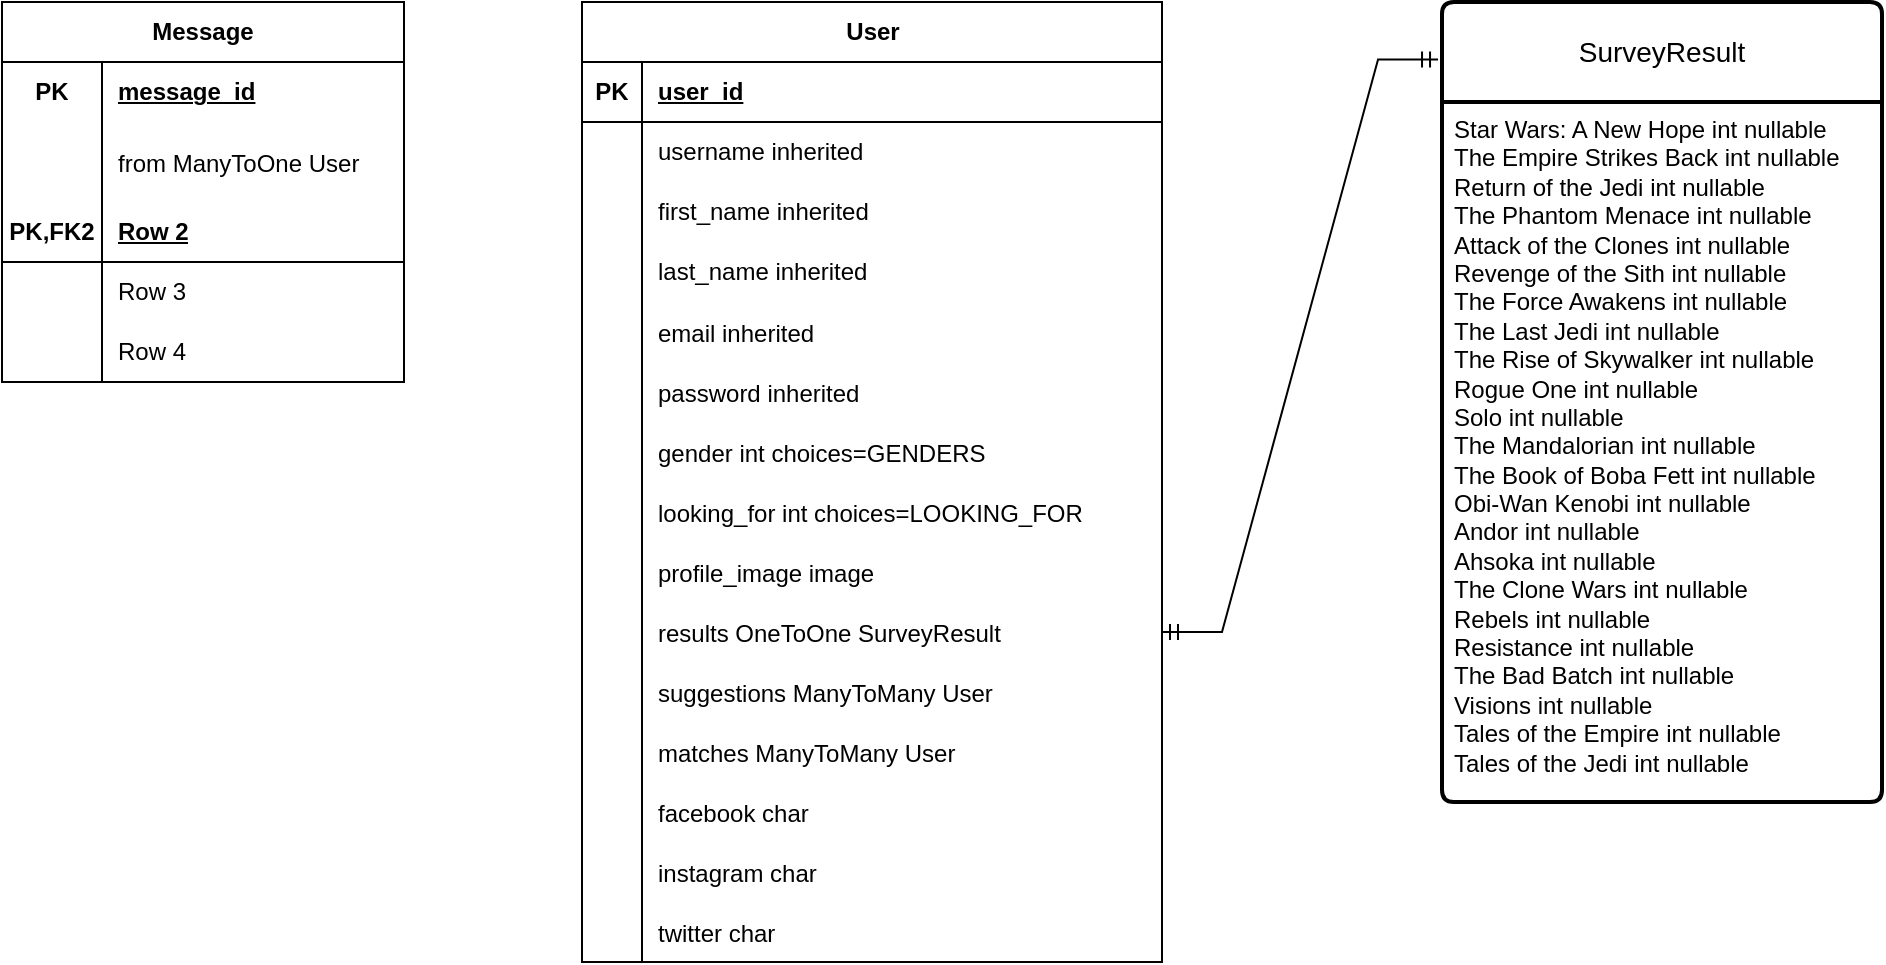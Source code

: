<mxfile version="24.4.6" type="github">
  <diagram name="Page-1" id="7M-i5MnYyh6JKaDzocyO">
    <mxGraphModel dx="1341" dy="230" grid="1" gridSize="10" guides="1" tooltips="1" connect="1" arrows="1" fold="1" page="1" pageScale="1" pageWidth="850" pageHeight="1100" math="0" shadow="0">
      <root>
        <mxCell id="0" />
        <mxCell id="1" parent="0" />
        <mxCell id="abeJFfH322CnHRvHTo6n-6" value="User" style="shape=table;startSize=30;container=1;collapsible=1;childLayout=tableLayout;fixedRows=1;rowLines=0;fontStyle=1;align=center;resizeLast=1;html=1;" vertex="1" parent="1">
          <mxGeometry x="-40" y="10" width="290" height="480" as="geometry" />
        </mxCell>
        <mxCell id="abeJFfH322CnHRvHTo6n-7" value="" style="shape=tableRow;horizontal=0;startSize=0;swimlaneHead=0;swimlaneBody=0;fillColor=none;collapsible=0;dropTarget=0;points=[[0,0.5],[1,0.5]];portConstraint=eastwest;top=0;left=0;right=0;bottom=1;" vertex="1" parent="abeJFfH322CnHRvHTo6n-6">
          <mxGeometry y="30" width="290" height="30" as="geometry" />
        </mxCell>
        <mxCell id="abeJFfH322CnHRvHTo6n-8" value="PK" style="shape=partialRectangle;connectable=0;fillColor=none;top=0;left=0;bottom=0;right=0;fontStyle=1;overflow=hidden;whiteSpace=wrap;html=1;" vertex="1" parent="abeJFfH322CnHRvHTo6n-7">
          <mxGeometry width="30" height="30" as="geometry">
            <mxRectangle width="30" height="30" as="alternateBounds" />
          </mxGeometry>
        </mxCell>
        <mxCell id="abeJFfH322CnHRvHTo6n-9" value="user_id" style="shape=partialRectangle;connectable=0;fillColor=none;top=0;left=0;bottom=0;right=0;align=left;spacingLeft=6;fontStyle=5;overflow=hidden;whiteSpace=wrap;html=1;" vertex="1" parent="abeJFfH322CnHRvHTo6n-7">
          <mxGeometry x="30" width="260" height="30" as="geometry">
            <mxRectangle width="260" height="30" as="alternateBounds" />
          </mxGeometry>
        </mxCell>
        <mxCell id="abeJFfH322CnHRvHTo6n-10" value="" style="shape=tableRow;horizontal=0;startSize=0;swimlaneHead=0;swimlaneBody=0;fillColor=none;collapsible=0;dropTarget=0;points=[[0,0.5],[1,0.5]];portConstraint=eastwest;top=0;left=0;right=0;bottom=0;" vertex="1" parent="abeJFfH322CnHRvHTo6n-6">
          <mxGeometry y="60" width="290" height="30" as="geometry" />
        </mxCell>
        <mxCell id="abeJFfH322CnHRvHTo6n-11" value="" style="shape=partialRectangle;connectable=0;fillColor=none;top=0;left=0;bottom=0;right=0;editable=1;overflow=hidden;whiteSpace=wrap;html=1;" vertex="1" parent="abeJFfH322CnHRvHTo6n-10">
          <mxGeometry width="30" height="30" as="geometry">
            <mxRectangle width="30" height="30" as="alternateBounds" />
          </mxGeometry>
        </mxCell>
        <mxCell id="abeJFfH322CnHRvHTo6n-12" value="&lt;div&gt;username inherited&lt;/div&gt;" style="shape=partialRectangle;connectable=0;fillColor=none;top=0;left=0;bottom=0;right=0;align=left;spacingLeft=6;overflow=hidden;whiteSpace=wrap;html=1;" vertex="1" parent="abeJFfH322CnHRvHTo6n-10">
          <mxGeometry x="30" width="260" height="30" as="geometry">
            <mxRectangle width="260" height="30" as="alternateBounds" />
          </mxGeometry>
        </mxCell>
        <mxCell id="abeJFfH322CnHRvHTo6n-13" value="" style="shape=tableRow;horizontal=0;startSize=0;swimlaneHead=0;swimlaneBody=0;fillColor=none;collapsible=0;dropTarget=0;points=[[0,0.5],[1,0.5]];portConstraint=eastwest;top=0;left=0;right=0;bottom=0;" vertex="1" parent="abeJFfH322CnHRvHTo6n-6">
          <mxGeometry y="90" width="290" height="30" as="geometry" />
        </mxCell>
        <mxCell id="abeJFfH322CnHRvHTo6n-14" value="" style="shape=partialRectangle;connectable=0;fillColor=none;top=0;left=0;bottom=0;right=0;editable=1;overflow=hidden;whiteSpace=wrap;html=1;" vertex="1" parent="abeJFfH322CnHRvHTo6n-13">
          <mxGeometry width="30" height="30" as="geometry">
            <mxRectangle width="30" height="30" as="alternateBounds" />
          </mxGeometry>
        </mxCell>
        <mxCell id="abeJFfH322CnHRvHTo6n-15" value="first_name inherited" style="shape=partialRectangle;connectable=0;fillColor=none;top=0;left=0;bottom=0;right=0;align=left;spacingLeft=6;overflow=hidden;whiteSpace=wrap;html=1;" vertex="1" parent="abeJFfH322CnHRvHTo6n-13">
          <mxGeometry x="30" width="260" height="30" as="geometry">
            <mxRectangle width="260" height="30" as="alternateBounds" />
          </mxGeometry>
        </mxCell>
        <mxCell id="abeJFfH322CnHRvHTo6n-16" value="" style="shape=tableRow;horizontal=0;startSize=0;swimlaneHead=0;swimlaneBody=0;fillColor=none;collapsible=0;dropTarget=0;points=[[0,0.5],[1,0.5]];portConstraint=eastwest;top=0;left=0;right=0;bottom=0;" vertex="1" parent="abeJFfH322CnHRvHTo6n-6">
          <mxGeometry y="120" width="290" height="30" as="geometry" />
        </mxCell>
        <mxCell id="abeJFfH322CnHRvHTo6n-17" value="" style="shape=partialRectangle;connectable=0;fillColor=none;top=0;left=0;bottom=0;right=0;editable=1;overflow=hidden;whiteSpace=wrap;html=1;" vertex="1" parent="abeJFfH322CnHRvHTo6n-16">
          <mxGeometry width="30" height="30" as="geometry">
            <mxRectangle width="30" height="30" as="alternateBounds" />
          </mxGeometry>
        </mxCell>
        <mxCell id="abeJFfH322CnHRvHTo6n-18" value="last_name inherited" style="shape=partialRectangle;connectable=0;fillColor=none;top=0;left=0;bottom=0;right=0;align=left;spacingLeft=6;overflow=hidden;whiteSpace=wrap;html=1;" vertex="1" parent="abeJFfH322CnHRvHTo6n-16">
          <mxGeometry x="30" width="260" height="30" as="geometry">
            <mxRectangle width="260" height="30" as="alternateBounds" />
          </mxGeometry>
        </mxCell>
        <mxCell id="abeJFfH322CnHRvHTo6n-23" value="" style="shape=tableRow;horizontal=0;startSize=0;swimlaneHead=0;swimlaneBody=0;fillColor=none;collapsible=0;dropTarget=0;points=[[0,0.5],[1,0.5]];portConstraint=eastwest;top=0;left=0;right=0;bottom=0;" vertex="1" parent="abeJFfH322CnHRvHTo6n-6">
          <mxGeometry y="150" width="290" height="30" as="geometry" />
        </mxCell>
        <mxCell id="abeJFfH322CnHRvHTo6n-24" value="" style="shape=partialRectangle;connectable=0;fillColor=none;top=0;left=0;bottom=0;right=0;editable=1;overflow=hidden;" vertex="1" parent="abeJFfH322CnHRvHTo6n-23">
          <mxGeometry width="30" height="30" as="geometry">
            <mxRectangle width="30" height="30" as="alternateBounds" />
          </mxGeometry>
        </mxCell>
        <mxCell id="abeJFfH322CnHRvHTo6n-25" value="email inherited" style="shape=partialRectangle;connectable=0;fillColor=none;top=0;left=0;bottom=0;right=0;align=left;spacingLeft=6;overflow=hidden;" vertex="1" parent="abeJFfH322CnHRvHTo6n-23">
          <mxGeometry x="30" width="260" height="30" as="geometry">
            <mxRectangle width="260" height="30" as="alternateBounds" />
          </mxGeometry>
        </mxCell>
        <mxCell id="abeJFfH322CnHRvHTo6n-26" value="" style="shape=tableRow;horizontal=0;startSize=0;swimlaneHead=0;swimlaneBody=0;fillColor=none;collapsible=0;dropTarget=0;points=[[0,0.5],[1,0.5]];portConstraint=eastwest;top=0;left=0;right=0;bottom=0;" vertex="1" parent="abeJFfH322CnHRvHTo6n-6">
          <mxGeometry y="180" width="290" height="30" as="geometry" />
        </mxCell>
        <mxCell id="abeJFfH322CnHRvHTo6n-27" value="" style="shape=partialRectangle;connectable=0;fillColor=none;top=0;left=0;bottom=0;right=0;editable=1;overflow=hidden;" vertex="1" parent="abeJFfH322CnHRvHTo6n-26">
          <mxGeometry width="30" height="30" as="geometry">
            <mxRectangle width="30" height="30" as="alternateBounds" />
          </mxGeometry>
        </mxCell>
        <mxCell id="abeJFfH322CnHRvHTo6n-28" value="password inherited" style="shape=partialRectangle;connectable=0;fillColor=none;top=0;left=0;bottom=0;right=0;align=left;spacingLeft=6;overflow=hidden;" vertex="1" parent="abeJFfH322CnHRvHTo6n-26">
          <mxGeometry x="30" width="260" height="30" as="geometry">
            <mxRectangle width="260" height="30" as="alternateBounds" />
          </mxGeometry>
        </mxCell>
        <mxCell id="abeJFfH322CnHRvHTo6n-29" value="" style="shape=tableRow;horizontal=0;startSize=0;swimlaneHead=0;swimlaneBody=0;fillColor=none;collapsible=0;dropTarget=0;points=[[0,0.5],[1,0.5]];portConstraint=eastwest;top=0;left=0;right=0;bottom=0;" vertex="1" parent="abeJFfH322CnHRvHTo6n-6">
          <mxGeometry y="210" width="290" height="30" as="geometry" />
        </mxCell>
        <mxCell id="abeJFfH322CnHRvHTo6n-30" value="" style="shape=partialRectangle;connectable=0;fillColor=none;top=0;left=0;bottom=0;right=0;editable=1;overflow=hidden;" vertex="1" parent="abeJFfH322CnHRvHTo6n-29">
          <mxGeometry width="30" height="30" as="geometry">
            <mxRectangle width="30" height="30" as="alternateBounds" />
          </mxGeometry>
        </mxCell>
        <mxCell id="abeJFfH322CnHRvHTo6n-31" value="gender int choices=GENDERS" style="shape=partialRectangle;connectable=0;fillColor=none;top=0;left=0;bottom=0;right=0;align=left;spacingLeft=6;overflow=hidden;" vertex="1" parent="abeJFfH322CnHRvHTo6n-29">
          <mxGeometry x="30" width="260" height="30" as="geometry">
            <mxRectangle width="260" height="30" as="alternateBounds" />
          </mxGeometry>
        </mxCell>
        <mxCell id="abeJFfH322CnHRvHTo6n-32" value="" style="shape=tableRow;horizontal=0;startSize=0;swimlaneHead=0;swimlaneBody=0;fillColor=none;collapsible=0;dropTarget=0;points=[[0,0.5],[1,0.5]];portConstraint=eastwest;top=0;left=0;right=0;bottom=0;" vertex="1" parent="abeJFfH322CnHRvHTo6n-6">
          <mxGeometry y="240" width="290" height="30" as="geometry" />
        </mxCell>
        <mxCell id="abeJFfH322CnHRvHTo6n-33" value="" style="shape=partialRectangle;connectable=0;fillColor=none;top=0;left=0;bottom=0;right=0;editable=1;overflow=hidden;" vertex="1" parent="abeJFfH322CnHRvHTo6n-32">
          <mxGeometry width="30" height="30" as="geometry">
            <mxRectangle width="30" height="30" as="alternateBounds" />
          </mxGeometry>
        </mxCell>
        <mxCell id="abeJFfH322CnHRvHTo6n-34" value="looking_for int choices=LOOKING_FOR" style="shape=partialRectangle;connectable=0;fillColor=none;top=0;left=0;bottom=0;right=0;align=left;spacingLeft=6;overflow=hidden;" vertex="1" parent="abeJFfH322CnHRvHTo6n-32">
          <mxGeometry x="30" width="260" height="30" as="geometry">
            <mxRectangle width="260" height="30" as="alternateBounds" />
          </mxGeometry>
        </mxCell>
        <mxCell id="abeJFfH322CnHRvHTo6n-36" value="" style="shape=tableRow;horizontal=0;startSize=0;swimlaneHead=0;swimlaneBody=0;fillColor=none;collapsible=0;dropTarget=0;points=[[0,0.5],[1,0.5]];portConstraint=eastwest;top=0;left=0;right=0;bottom=0;" vertex="1" parent="abeJFfH322CnHRvHTo6n-6">
          <mxGeometry y="270" width="290" height="30" as="geometry" />
        </mxCell>
        <mxCell id="abeJFfH322CnHRvHTo6n-37" value="" style="shape=partialRectangle;connectable=0;fillColor=none;top=0;left=0;bottom=0;right=0;editable=1;overflow=hidden;" vertex="1" parent="abeJFfH322CnHRvHTo6n-36">
          <mxGeometry width="30" height="30" as="geometry">
            <mxRectangle width="30" height="30" as="alternateBounds" />
          </mxGeometry>
        </mxCell>
        <mxCell id="abeJFfH322CnHRvHTo6n-38" value="profile_image image" style="shape=partialRectangle;connectable=0;fillColor=none;top=0;left=0;bottom=0;right=0;align=left;spacingLeft=6;overflow=hidden;" vertex="1" parent="abeJFfH322CnHRvHTo6n-36">
          <mxGeometry x="30" width="260" height="30" as="geometry">
            <mxRectangle width="260" height="30" as="alternateBounds" />
          </mxGeometry>
        </mxCell>
        <mxCell id="abeJFfH322CnHRvHTo6n-39" value="" style="shape=tableRow;horizontal=0;startSize=0;swimlaneHead=0;swimlaneBody=0;fillColor=none;collapsible=0;dropTarget=0;points=[[0,0.5],[1,0.5]];portConstraint=eastwest;top=0;left=0;right=0;bottom=0;" vertex="1" parent="abeJFfH322CnHRvHTo6n-6">
          <mxGeometry y="300" width="290" height="30" as="geometry" />
        </mxCell>
        <mxCell id="abeJFfH322CnHRvHTo6n-40" value="" style="shape=partialRectangle;connectable=0;fillColor=none;top=0;left=0;bottom=0;right=0;editable=1;overflow=hidden;" vertex="1" parent="abeJFfH322CnHRvHTo6n-39">
          <mxGeometry width="30" height="30" as="geometry">
            <mxRectangle width="30" height="30" as="alternateBounds" />
          </mxGeometry>
        </mxCell>
        <mxCell id="abeJFfH322CnHRvHTo6n-41" value="results OneToOne SurveyResult" style="shape=partialRectangle;connectable=0;fillColor=none;top=0;left=0;bottom=0;right=0;align=left;spacingLeft=6;overflow=hidden;" vertex="1" parent="abeJFfH322CnHRvHTo6n-39">
          <mxGeometry x="30" width="260" height="30" as="geometry">
            <mxRectangle width="260" height="30" as="alternateBounds" />
          </mxGeometry>
        </mxCell>
        <mxCell id="abeJFfH322CnHRvHTo6n-43" value="" style="shape=tableRow;horizontal=0;startSize=0;swimlaneHead=0;swimlaneBody=0;fillColor=none;collapsible=0;dropTarget=0;points=[[0,0.5],[1,0.5]];portConstraint=eastwest;top=0;left=0;right=0;bottom=0;" vertex="1" parent="abeJFfH322CnHRvHTo6n-6">
          <mxGeometry y="330" width="290" height="30" as="geometry" />
        </mxCell>
        <mxCell id="abeJFfH322CnHRvHTo6n-44" value="" style="shape=partialRectangle;connectable=0;fillColor=none;top=0;left=0;bottom=0;right=0;editable=1;overflow=hidden;" vertex="1" parent="abeJFfH322CnHRvHTo6n-43">
          <mxGeometry width="30" height="30" as="geometry">
            <mxRectangle width="30" height="30" as="alternateBounds" />
          </mxGeometry>
        </mxCell>
        <mxCell id="abeJFfH322CnHRvHTo6n-45" value="suggestions ManyToMany User" style="shape=partialRectangle;connectable=0;fillColor=none;top=0;left=0;bottom=0;right=0;align=left;spacingLeft=6;overflow=hidden;" vertex="1" parent="abeJFfH322CnHRvHTo6n-43">
          <mxGeometry x="30" width="260" height="30" as="geometry">
            <mxRectangle width="260" height="30" as="alternateBounds" />
          </mxGeometry>
        </mxCell>
        <mxCell id="abeJFfH322CnHRvHTo6n-46" value="" style="shape=tableRow;horizontal=0;startSize=0;swimlaneHead=0;swimlaneBody=0;fillColor=none;collapsible=0;dropTarget=0;points=[[0,0.5],[1,0.5]];portConstraint=eastwest;top=0;left=0;right=0;bottom=0;" vertex="1" parent="abeJFfH322CnHRvHTo6n-6">
          <mxGeometry y="360" width="290" height="30" as="geometry" />
        </mxCell>
        <mxCell id="abeJFfH322CnHRvHTo6n-47" value="" style="shape=partialRectangle;connectable=0;fillColor=none;top=0;left=0;bottom=0;right=0;editable=1;overflow=hidden;" vertex="1" parent="abeJFfH322CnHRvHTo6n-46">
          <mxGeometry width="30" height="30" as="geometry">
            <mxRectangle width="30" height="30" as="alternateBounds" />
          </mxGeometry>
        </mxCell>
        <mxCell id="abeJFfH322CnHRvHTo6n-48" value="matches ManyToMany User" style="shape=partialRectangle;connectable=0;fillColor=none;top=0;left=0;bottom=0;right=0;align=left;spacingLeft=6;overflow=hidden;" vertex="1" parent="abeJFfH322CnHRvHTo6n-46">
          <mxGeometry x="30" width="260" height="30" as="geometry">
            <mxRectangle width="260" height="30" as="alternateBounds" />
          </mxGeometry>
        </mxCell>
        <mxCell id="abeJFfH322CnHRvHTo6n-49" value="" style="shape=tableRow;horizontal=0;startSize=0;swimlaneHead=0;swimlaneBody=0;fillColor=none;collapsible=0;dropTarget=0;points=[[0,0.5],[1,0.5]];portConstraint=eastwest;top=0;left=0;right=0;bottom=0;" vertex="1" parent="abeJFfH322CnHRvHTo6n-6">
          <mxGeometry y="390" width="290" height="30" as="geometry" />
        </mxCell>
        <mxCell id="abeJFfH322CnHRvHTo6n-50" value="" style="shape=partialRectangle;connectable=0;fillColor=none;top=0;left=0;bottom=0;right=0;editable=1;overflow=hidden;" vertex="1" parent="abeJFfH322CnHRvHTo6n-49">
          <mxGeometry width="30" height="30" as="geometry">
            <mxRectangle width="30" height="30" as="alternateBounds" />
          </mxGeometry>
        </mxCell>
        <mxCell id="abeJFfH322CnHRvHTo6n-51" value="facebook char" style="shape=partialRectangle;connectable=0;fillColor=none;top=0;left=0;bottom=0;right=0;align=left;spacingLeft=6;overflow=hidden;" vertex="1" parent="abeJFfH322CnHRvHTo6n-49">
          <mxGeometry x="30" width="260" height="30" as="geometry">
            <mxRectangle width="260" height="30" as="alternateBounds" />
          </mxGeometry>
        </mxCell>
        <mxCell id="abeJFfH322CnHRvHTo6n-52" value="" style="shape=tableRow;horizontal=0;startSize=0;swimlaneHead=0;swimlaneBody=0;fillColor=none;collapsible=0;dropTarget=0;points=[[0,0.5],[1,0.5]];portConstraint=eastwest;top=0;left=0;right=0;bottom=0;" vertex="1" parent="abeJFfH322CnHRvHTo6n-6">
          <mxGeometry y="420" width="290" height="30" as="geometry" />
        </mxCell>
        <mxCell id="abeJFfH322CnHRvHTo6n-53" value="" style="shape=partialRectangle;connectable=0;fillColor=none;top=0;left=0;bottom=0;right=0;editable=1;overflow=hidden;" vertex="1" parent="abeJFfH322CnHRvHTo6n-52">
          <mxGeometry width="30" height="30" as="geometry">
            <mxRectangle width="30" height="30" as="alternateBounds" />
          </mxGeometry>
        </mxCell>
        <mxCell id="abeJFfH322CnHRvHTo6n-54" value="instagram char" style="shape=partialRectangle;connectable=0;fillColor=none;top=0;left=0;bottom=0;right=0;align=left;spacingLeft=6;overflow=hidden;" vertex="1" parent="abeJFfH322CnHRvHTo6n-52">
          <mxGeometry x="30" width="260" height="30" as="geometry">
            <mxRectangle width="260" height="30" as="alternateBounds" />
          </mxGeometry>
        </mxCell>
        <mxCell id="abeJFfH322CnHRvHTo6n-55" value="" style="shape=tableRow;horizontal=0;startSize=0;swimlaneHead=0;swimlaneBody=0;fillColor=none;collapsible=0;dropTarget=0;points=[[0,0.5],[1,0.5]];portConstraint=eastwest;top=0;left=0;right=0;bottom=0;" vertex="1" parent="abeJFfH322CnHRvHTo6n-6">
          <mxGeometry y="450" width="290" height="30" as="geometry" />
        </mxCell>
        <mxCell id="abeJFfH322CnHRvHTo6n-56" value="" style="shape=partialRectangle;connectable=0;fillColor=none;top=0;left=0;bottom=0;right=0;editable=1;overflow=hidden;" vertex="1" parent="abeJFfH322CnHRvHTo6n-55">
          <mxGeometry width="30" height="30" as="geometry">
            <mxRectangle width="30" height="30" as="alternateBounds" />
          </mxGeometry>
        </mxCell>
        <mxCell id="abeJFfH322CnHRvHTo6n-57" value="twitter char" style="shape=partialRectangle;connectable=0;fillColor=none;top=0;left=0;bottom=0;right=0;align=left;spacingLeft=6;overflow=hidden;" vertex="1" parent="abeJFfH322CnHRvHTo6n-55">
          <mxGeometry x="30" width="260" height="30" as="geometry">
            <mxRectangle width="260" height="30" as="alternateBounds" />
          </mxGeometry>
        </mxCell>
        <mxCell id="abeJFfH322CnHRvHTo6n-42" value="" style="edgeStyle=entityRelationEdgeStyle;fontSize=12;html=1;endArrow=ERmandOne;startArrow=ERmandOne;rounded=0;entryX=-0.009;entryY=0.072;entryDx=0;entryDy=0;entryPerimeter=0;" edge="1" parent="1" source="abeJFfH322CnHRvHTo6n-39" target="abeJFfH322CnHRvHTo6n-63">
          <mxGeometry width="100" height="100" relative="1" as="geometry">
            <mxPoint x="-20" y="170" as="sourcePoint" />
            <mxPoint x="410" y="30" as="targetPoint" />
          </mxGeometry>
        </mxCell>
        <mxCell id="abeJFfH322CnHRvHTo6n-63" value="SurveyResult" style="swimlane;childLayout=stackLayout;horizontal=1;startSize=50;horizontalStack=0;rounded=1;fontSize=14;fontStyle=0;strokeWidth=2;resizeParent=0;resizeLast=1;shadow=0;dashed=0;align=center;arcSize=4;whiteSpace=wrap;html=1;" vertex="1" parent="1">
          <mxGeometry x="390" y="10" width="220" height="400" as="geometry" />
        </mxCell>
        <mxCell id="abeJFfH322CnHRvHTo6n-64" value="&lt;span style=&quot;text-align: center;&quot;&gt;Star Wars: A New Hope int nullable&lt;/span&gt;&lt;div&gt;&lt;span style=&quot;text-align: center;&quot;&gt;The Empire Strikes Back&lt;/span&gt;&lt;span style=&quot;text-align: center; background-color: initial;&quot;&gt;&amp;nbsp;&lt;/span&gt;&lt;span style=&quot;text-align: center; background-color: initial;&quot;&gt;int nullable&lt;/span&gt;&lt;/div&gt;&lt;div&gt;&lt;span style=&quot;text-align: center;&quot;&gt;Return of the Jedi&lt;/span&gt;&lt;span style=&quot;text-align: center; background-color: initial;&quot;&gt;&amp;nbsp;&lt;/span&gt;&lt;span style=&quot;text-align: center; background-color: initial;&quot;&gt;int nullable&lt;/span&gt;&lt;/div&gt;&lt;div&gt;&lt;span style=&quot;text-align: center;&quot;&gt;The Phantom Menace&lt;/span&gt;&lt;span style=&quot;text-align: center; background-color: initial;&quot;&gt;&amp;nbsp;&lt;/span&gt;&lt;span style=&quot;text-align: center; background-color: initial;&quot;&gt;int nullable&lt;/span&gt;&lt;/div&gt;&lt;div&gt;&lt;span style=&quot;text-align: center;&quot;&gt;Attack of the Clones&lt;/span&gt;&lt;span style=&quot;text-align: center; background-color: initial;&quot;&gt;&amp;nbsp;&lt;/span&gt;&lt;span style=&quot;text-align: center; background-color: initial;&quot;&gt;int nullable&lt;/span&gt;&lt;/div&gt;&lt;div&gt;&lt;span style=&quot;text-align: center;&quot;&gt;Revenge of the Sith&lt;/span&gt;&lt;span style=&quot;text-align: center; background-color: initial;&quot;&gt;&amp;nbsp;&lt;/span&gt;&lt;span style=&quot;text-align: center; background-color: initial;&quot;&gt;int nullable&lt;/span&gt;&lt;/div&gt;&lt;div&gt;&lt;span style=&quot;text-align: center;&quot;&gt;The Force Awakens&lt;/span&gt;&lt;span style=&quot;text-align: center; background-color: initial;&quot;&gt;&amp;nbsp;&lt;/span&gt;&lt;span style=&quot;text-align: center; background-color: initial;&quot;&gt;int nullable&lt;/span&gt;&lt;/div&gt;&lt;div&gt;&lt;span style=&quot;text-align: center;&quot;&gt;The Last Jedi&lt;/span&gt;&lt;span style=&quot;text-align: center; background-color: initial;&quot;&gt;&amp;nbsp;&lt;/span&gt;&lt;span style=&quot;text-align: center; background-color: initial;&quot;&gt;int nullable&lt;/span&gt;&lt;/div&gt;&lt;div&gt;&lt;span style=&quot;text-align: center;&quot;&gt;The Rise of Skywalker&lt;/span&gt;&lt;span style=&quot;text-align: center; background-color: initial;&quot;&gt;&amp;nbsp;&lt;/span&gt;&lt;span style=&quot;text-align: center; background-color: initial;&quot;&gt;int nullable&lt;/span&gt;&lt;/div&gt;&lt;div&gt;&lt;span style=&quot;text-align: center;&quot;&gt;Rogue One&lt;/span&gt;&lt;span style=&quot;text-align: center; background-color: initial;&quot;&gt;&amp;nbsp;&lt;/span&gt;&lt;span style=&quot;text-align: center; background-color: initial;&quot;&gt;int nullable&lt;/span&gt;&lt;/div&gt;&lt;div&gt;&lt;span style=&quot;text-align: center;&quot;&gt;Solo&lt;/span&gt;&lt;span style=&quot;text-align: center; background-color: initial;&quot;&gt;&amp;nbsp;&lt;/span&gt;&lt;span style=&quot;text-align: center; background-color: initial;&quot;&gt;int nullable&lt;/span&gt;&lt;/div&gt;&lt;div&gt;&lt;span style=&quot;text-align: center;&quot;&gt;The Mandalorian&lt;/span&gt;&lt;span style=&quot;text-align: center; background-color: initial;&quot;&gt;&amp;nbsp;&lt;/span&gt;&lt;span style=&quot;text-align: center; background-color: initial;&quot;&gt;int nullable&lt;/span&gt;&lt;/div&gt;&lt;div&gt;&lt;span style=&quot;text-align: center;&quot;&gt;The Book of Boba Fett&lt;/span&gt;&lt;span style=&quot;text-align: center; background-color: initial;&quot;&gt;&amp;nbsp;&lt;/span&gt;&lt;span style=&quot;text-align: center; background-color: initial;&quot;&gt;int nullable&lt;/span&gt;&lt;/div&gt;&lt;div&gt;&lt;span style=&quot;text-align: center;&quot;&gt;Obi-Wan Kenobi&lt;/span&gt;&lt;span style=&quot;text-align: center; background-color: initial;&quot;&gt;&amp;nbsp;&lt;/span&gt;&lt;span style=&quot;text-align: center; background-color: initial;&quot;&gt;int nullable&lt;/span&gt;&lt;/div&gt;&lt;div&gt;&lt;span style=&quot;text-align: center;&quot;&gt;Andor&lt;/span&gt;&lt;span style=&quot;text-align: center; background-color: initial;&quot;&gt;&amp;nbsp;&lt;/span&gt;&lt;span style=&quot;text-align: center; background-color: initial;&quot;&gt;int nullable&lt;/span&gt;&lt;/div&gt;&lt;div&gt;&lt;span style=&quot;text-align: center;&quot;&gt;Ahsoka&lt;/span&gt;&lt;span style=&quot;text-align: center; background-color: initial;&quot;&gt;&amp;nbsp;&lt;/span&gt;&lt;span style=&quot;text-align: center; background-color: initial;&quot;&gt;int nullable&lt;/span&gt;&lt;/div&gt;&lt;div&gt;&lt;span style=&quot;text-align: center;&quot;&gt;The Clone Wars&lt;/span&gt;&lt;span style=&quot;text-align: center; background-color: initial;&quot;&gt;&amp;nbsp;&lt;/span&gt;&lt;span style=&quot;text-align: center; background-color: initial;&quot;&gt;int nullable&lt;/span&gt;&lt;/div&gt;&lt;div&gt;&lt;span style=&quot;text-align: center;&quot;&gt;Rebels&lt;/span&gt;&lt;span style=&quot;text-align: center; background-color: initial;&quot;&gt;&amp;nbsp;&lt;/span&gt;&lt;span style=&quot;text-align: center; background-color: initial;&quot;&gt;int nullable&lt;/span&gt;&lt;/div&gt;&lt;div&gt;&lt;span style=&quot;text-align: center;&quot;&gt;Resistance&lt;/span&gt;&lt;span style=&quot;text-align: center; background-color: initial;&quot;&gt;&amp;nbsp;&lt;/span&gt;&lt;span style=&quot;text-align: center; background-color: initial;&quot;&gt;int nullable&lt;/span&gt;&lt;/div&gt;&lt;div&gt;&lt;span style=&quot;text-align: center;&quot;&gt;The Bad Batch&lt;/span&gt;&lt;span style=&quot;text-align: center; background-color: initial;&quot;&gt;&amp;nbsp;&lt;/span&gt;&lt;span style=&quot;text-align: center; background-color: initial;&quot;&gt;int nullable&lt;/span&gt;&lt;/div&gt;&lt;div&gt;&lt;span style=&quot;text-align: center;&quot;&gt;Visions&lt;/span&gt;&lt;span style=&quot;text-align: center; background-color: initial;&quot;&gt;&amp;nbsp;&lt;/span&gt;&lt;span style=&quot;text-align: center; background-color: initial;&quot;&gt;int nullable&lt;/span&gt;&lt;/div&gt;&lt;div&gt;&lt;span style=&quot;text-align: center;&quot;&gt;Tales of the Empire&lt;/span&gt;&lt;span style=&quot;text-align: center; background-color: initial;&quot;&gt;&amp;nbsp;&lt;/span&gt;&lt;span style=&quot;text-align: center; background-color: initial;&quot;&gt;int nullable&lt;/span&gt;&lt;/div&gt;&lt;div&gt;&lt;span style=&quot;text-align: center;&quot;&gt;Tales of the Jedi&lt;/span&gt;&lt;span style=&quot;text-align: center; background-color: initial;&quot;&gt;&amp;nbsp;&lt;/span&gt;&lt;span style=&quot;text-align: center; background-color: initial;&quot;&gt;int nullable&lt;/span&gt;&lt;/div&gt;" style="align=left;strokeColor=none;fillColor=none;spacingLeft=4;fontSize=12;verticalAlign=top;resizable=0;rotatable=0;part=1;html=1;" vertex="1" parent="abeJFfH322CnHRvHTo6n-63">
          <mxGeometry y="50" width="220" height="350" as="geometry" />
        </mxCell>
        <mxCell id="abeJFfH322CnHRvHTo6n-66" value="Message" style="shape=table;startSize=30;container=1;collapsible=1;childLayout=tableLayout;fixedRows=1;rowLines=0;fontStyle=1;align=center;resizeLast=1;html=1;whiteSpace=wrap;" vertex="1" parent="1">
          <mxGeometry x="-330" y="10" width="201" height="190" as="geometry" />
        </mxCell>
        <mxCell id="abeJFfH322CnHRvHTo6n-67" value="" style="shape=tableRow;horizontal=0;startSize=0;swimlaneHead=0;swimlaneBody=0;fillColor=none;collapsible=0;dropTarget=0;points=[[0,0.5],[1,0.5]];portConstraint=eastwest;top=0;left=0;right=0;bottom=0;html=1;" vertex="1" parent="abeJFfH322CnHRvHTo6n-66">
          <mxGeometry y="30" width="201" height="30" as="geometry" />
        </mxCell>
        <mxCell id="abeJFfH322CnHRvHTo6n-68" value="PK" style="shape=partialRectangle;connectable=0;fillColor=none;top=0;left=0;bottom=0;right=0;fontStyle=1;overflow=hidden;html=1;whiteSpace=wrap;" vertex="1" parent="abeJFfH322CnHRvHTo6n-67">
          <mxGeometry width="50" height="30" as="geometry">
            <mxRectangle width="50" height="30" as="alternateBounds" />
          </mxGeometry>
        </mxCell>
        <mxCell id="abeJFfH322CnHRvHTo6n-69" value="message_id" style="shape=partialRectangle;connectable=0;fillColor=none;top=0;left=0;bottom=0;right=0;align=left;spacingLeft=6;fontStyle=5;overflow=hidden;html=1;whiteSpace=wrap;" vertex="1" parent="abeJFfH322CnHRvHTo6n-67">
          <mxGeometry x="50" width="151" height="30" as="geometry">
            <mxRectangle width="151" height="30" as="alternateBounds" />
          </mxGeometry>
        </mxCell>
        <mxCell id="abeJFfH322CnHRvHTo6n-80" value="" style="shape=tableRow;horizontal=0;startSize=0;swimlaneHead=0;swimlaneBody=0;fillColor=none;collapsible=0;dropTarget=0;points=[[0,0.5],[1,0.5]];portConstraint=eastwest;top=0;left=0;right=0;bottom=0;" vertex="1" parent="abeJFfH322CnHRvHTo6n-66">
          <mxGeometry y="60" width="201" height="40" as="geometry" />
        </mxCell>
        <mxCell id="abeJFfH322CnHRvHTo6n-81" value="" style="shape=partialRectangle;connectable=0;fillColor=none;top=0;left=0;bottom=0;right=0;editable=1;overflow=hidden;" vertex="1" parent="abeJFfH322CnHRvHTo6n-80">
          <mxGeometry width="50" height="40" as="geometry">
            <mxRectangle width="50" height="40" as="alternateBounds" />
          </mxGeometry>
        </mxCell>
        <mxCell id="abeJFfH322CnHRvHTo6n-82" value="from ManyToOne User" style="shape=partialRectangle;connectable=0;fillColor=none;top=0;left=0;bottom=0;right=0;align=left;spacingLeft=6;overflow=hidden;" vertex="1" parent="abeJFfH322CnHRvHTo6n-80">
          <mxGeometry x="50" width="151" height="40" as="geometry">
            <mxRectangle width="151" height="40" as="alternateBounds" />
          </mxGeometry>
        </mxCell>
        <mxCell id="abeJFfH322CnHRvHTo6n-70" value="" style="shape=tableRow;horizontal=0;startSize=0;swimlaneHead=0;swimlaneBody=0;fillColor=none;collapsible=0;dropTarget=0;points=[[0,0.5],[1,0.5]];portConstraint=eastwest;top=0;left=0;right=0;bottom=1;html=1;" vertex="1" parent="abeJFfH322CnHRvHTo6n-66">
          <mxGeometry y="100" width="201" height="30" as="geometry" />
        </mxCell>
        <mxCell id="abeJFfH322CnHRvHTo6n-71" value="PK,FK2" style="shape=partialRectangle;connectable=0;fillColor=none;top=0;left=0;bottom=0;right=0;fontStyle=1;overflow=hidden;html=1;whiteSpace=wrap;" vertex="1" parent="abeJFfH322CnHRvHTo6n-70">
          <mxGeometry width="50" height="30" as="geometry">
            <mxRectangle width="50" height="30" as="alternateBounds" />
          </mxGeometry>
        </mxCell>
        <mxCell id="abeJFfH322CnHRvHTo6n-72" value="Row 2" style="shape=partialRectangle;connectable=0;fillColor=none;top=0;left=0;bottom=0;right=0;align=left;spacingLeft=6;fontStyle=5;overflow=hidden;html=1;whiteSpace=wrap;" vertex="1" parent="abeJFfH322CnHRvHTo6n-70">
          <mxGeometry x="50" width="151" height="30" as="geometry">
            <mxRectangle width="151" height="30" as="alternateBounds" />
          </mxGeometry>
        </mxCell>
        <mxCell id="abeJFfH322CnHRvHTo6n-73" value="" style="shape=tableRow;horizontal=0;startSize=0;swimlaneHead=0;swimlaneBody=0;fillColor=none;collapsible=0;dropTarget=0;points=[[0,0.5],[1,0.5]];portConstraint=eastwest;top=0;left=0;right=0;bottom=0;html=1;" vertex="1" parent="abeJFfH322CnHRvHTo6n-66">
          <mxGeometry y="130" width="201" height="30" as="geometry" />
        </mxCell>
        <mxCell id="abeJFfH322CnHRvHTo6n-74" value="" style="shape=partialRectangle;connectable=0;fillColor=none;top=0;left=0;bottom=0;right=0;editable=1;overflow=hidden;html=1;whiteSpace=wrap;" vertex="1" parent="abeJFfH322CnHRvHTo6n-73">
          <mxGeometry width="50" height="30" as="geometry">
            <mxRectangle width="50" height="30" as="alternateBounds" />
          </mxGeometry>
        </mxCell>
        <mxCell id="abeJFfH322CnHRvHTo6n-75" value="Row 3" style="shape=partialRectangle;connectable=0;fillColor=none;top=0;left=0;bottom=0;right=0;align=left;spacingLeft=6;overflow=hidden;html=1;whiteSpace=wrap;" vertex="1" parent="abeJFfH322CnHRvHTo6n-73">
          <mxGeometry x="50" width="151" height="30" as="geometry">
            <mxRectangle width="151" height="30" as="alternateBounds" />
          </mxGeometry>
        </mxCell>
        <mxCell id="abeJFfH322CnHRvHTo6n-76" value="" style="shape=tableRow;horizontal=0;startSize=0;swimlaneHead=0;swimlaneBody=0;fillColor=none;collapsible=0;dropTarget=0;points=[[0,0.5],[1,0.5]];portConstraint=eastwest;top=0;left=0;right=0;bottom=0;html=1;" vertex="1" parent="abeJFfH322CnHRvHTo6n-66">
          <mxGeometry y="160" width="201" height="30" as="geometry" />
        </mxCell>
        <mxCell id="abeJFfH322CnHRvHTo6n-77" value="" style="shape=partialRectangle;connectable=0;fillColor=none;top=0;left=0;bottom=0;right=0;editable=1;overflow=hidden;html=1;whiteSpace=wrap;" vertex="1" parent="abeJFfH322CnHRvHTo6n-76">
          <mxGeometry width="50" height="30" as="geometry">
            <mxRectangle width="50" height="30" as="alternateBounds" />
          </mxGeometry>
        </mxCell>
        <mxCell id="abeJFfH322CnHRvHTo6n-78" value="Row 4" style="shape=partialRectangle;connectable=0;fillColor=none;top=0;left=0;bottom=0;right=0;align=left;spacingLeft=6;overflow=hidden;html=1;whiteSpace=wrap;" vertex="1" parent="abeJFfH322CnHRvHTo6n-76">
          <mxGeometry x="50" width="151" height="30" as="geometry">
            <mxRectangle width="151" height="30" as="alternateBounds" />
          </mxGeometry>
        </mxCell>
      </root>
    </mxGraphModel>
  </diagram>
</mxfile>
